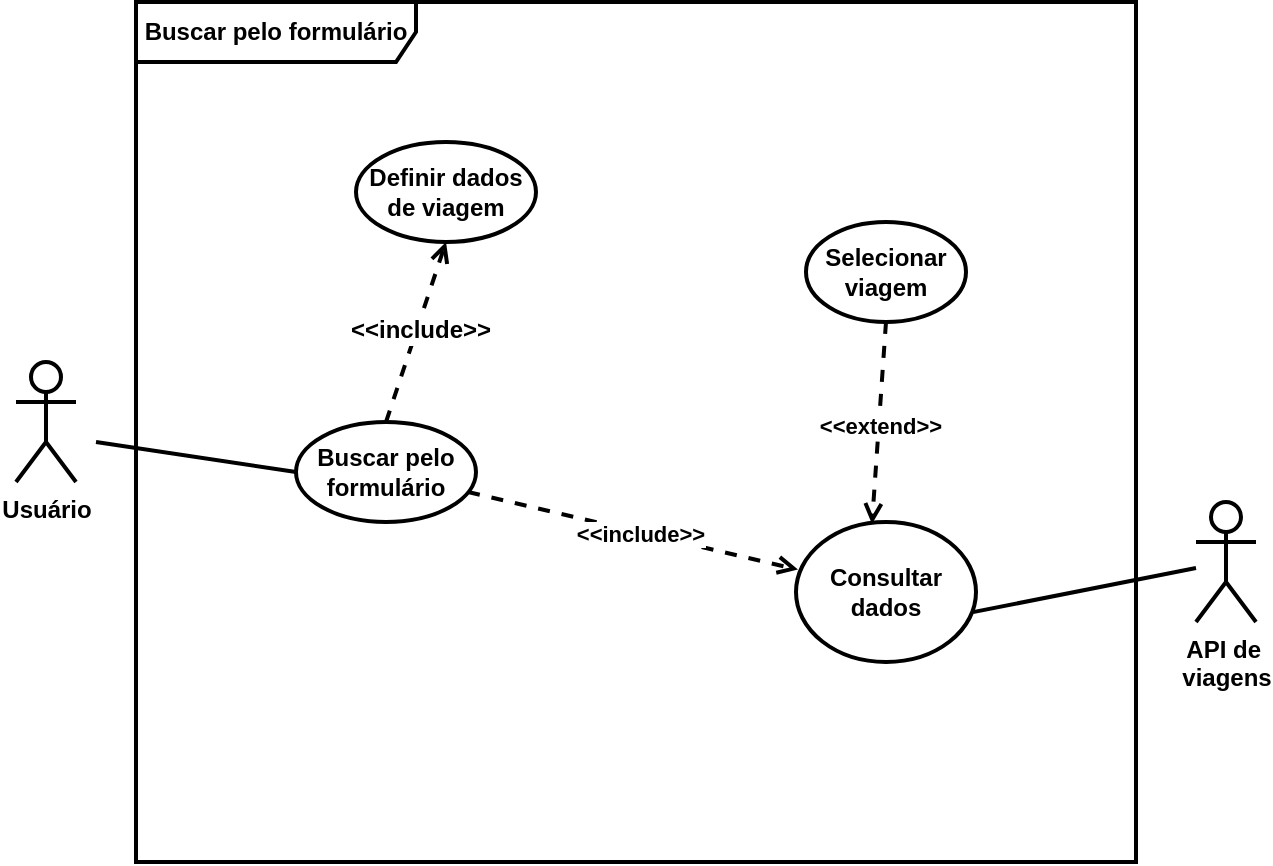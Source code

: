 <mxfile version="27.1.5">
  <diagram name="Página-1" id="1f0ELAvN3aSWhIqKfsOz">
    <mxGraphModel grid="1" page="1" gridSize="10" guides="1" tooltips="1" connect="1" arrows="1" fold="1" pageScale="1" pageWidth="827" pageHeight="1169" math="0" shadow="0">
      <root>
        <mxCell id="0" />
        <mxCell id="1" parent="0" />
        <mxCell id="yDA1QNW94nW4_V0DOe6r-1" value="Usuário" style="shape=umlActor;verticalLabelPosition=bottom;verticalAlign=top;html=1;outlineConnect=0;fontStyle=1;strokeWidth=2;" vertex="1" parent="1">
          <mxGeometry x="110" y="210" width="30" height="60" as="geometry" />
        </mxCell>
        <mxCell id="yDA1QNW94nW4_V0DOe6r-7" value="Buscar pelo formulário" style="ellipse;whiteSpace=wrap;html=1;fontStyle=1;strokeWidth=2;" vertex="1" parent="1">
          <mxGeometry x="250" y="240" width="90" height="50" as="geometry" />
        </mxCell>
        <mxCell id="yDA1QNW94nW4_V0DOe6r-11" style="edgeStyle=none;rounded=0;orthogonalLoop=1;jettySize=auto;html=1;exitX=0;exitY=0.5;exitDx=0;exitDy=0;endArrow=none;startFill=0;strokeWidth=2;fontStyle=1" edge="1" parent="1" source="yDA1QNW94nW4_V0DOe6r-7">
          <mxGeometry relative="1" as="geometry">
            <mxPoint x="150" y="250" as="targetPoint" />
            <Array as="points" />
          </mxGeometry>
        </mxCell>
        <mxCell id="yDA1QNW94nW4_V0DOe6r-26" style="edgeStyle=none;rounded=0;orthogonalLoop=1;jettySize=auto;html=1;exitX=0.5;exitY=1;exitDx=0;exitDy=0;entryX=0.422;entryY=0.014;entryDx=0;entryDy=0;dashed=1;endArrow=open;endFill=0;strokeWidth=2;fontStyle=1;entryPerimeter=0;" edge="1" parent="1" source="yDA1QNW94nW4_V0DOe6r-18" target="BX4bzAzIHX8VgoCKPoSf-22">
          <mxGeometry relative="1" as="geometry">
            <mxPoint x="520" y="175" as="targetPoint" />
          </mxGeometry>
        </mxCell>
        <mxCell id="yDA1QNW94nW4_V0DOe6r-36" value="&lt;font&gt;&amp;lt;&amp;lt;extend&amp;gt;&amp;gt;&lt;/font&gt;" style="edgeLabel;html=1;align=center;verticalAlign=middle;resizable=0;points=[];fontStyle=1" vertex="1" connectable="0" parent="yDA1QNW94nW4_V0DOe6r-26">
          <mxGeometry x="0.021" relative="1" as="geometry">
            <mxPoint as="offset" />
          </mxGeometry>
        </mxCell>
        <mxCell id="yDA1QNW94nW4_V0DOe6r-18" value="Selecionar viagem" style="ellipse;whiteSpace=wrap;html=1;fontStyle=1;strokeWidth=2;" vertex="1" parent="1">
          <mxGeometry x="505" y="140" width="80" height="50" as="geometry" />
        </mxCell>
        <mxCell id="BX4bzAzIHX8VgoCKPoSf-1" value="API de&amp;nbsp;&lt;div&gt;viagens&lt;/div&gt;" style="shape=umlActor;verticalLabelPosition=bottom;verticalAlign=top;html=1;outlineConnect=0;fontStyle=1;strokeWidth=2;" vertex="1" parent="1">
          <mxGeometry x="700" y="280" width="30" height="60" as="geometry" />
        </mxCell>
        <mxCell id="BX4bzAzIHX8VgoCKPoSf-22" value="Consultar dados" style="ellipse;whiteSpace=wrap;html=1;fontStyle=1;strokeWidth=2;" vertex="1" parent="1">
          <mxGeometry x="500" y="290" width="90" height="70" as="geometry" />
        </mxCell>
        <mxCell id="BX4bzAzIHX8VgoCKPoSf-23" value="" style="endArrow=none;html=1;rounded=0;exitX=0.983;exitY=0.644;exitDx=0;exitDy=0;exitPerimeter=0;strokeWidth=2;fontStyle=1" edge="1" parent="1" source="BX4bzAzIHX8VgoCKPoSf-22" target="BX4bzAzIHX8VgoCKPoSf-1">
          <mxGeometry width="50" height="50" relative="1" as="geometry">
            <mxPoint x="540" y="270" as="sourcePoint" />
            <mxPoint x="680" y="320" as="targetPoint" />
          </mxGeometry>
        </mxCell>
        <mxCell id="BX4bzAzIHX8VgoCKPoSf-27" style="edgeStyle=none;rounded=0;orthogonalLoop=1;jettySize=auto;html=1;entryX=0.011;entryY=0.34;entryDx=0;entryDy=0;exitX=0.956;exitY=0.7;exitDx=0;exitDy=0;dashed=1;entryPerimeter=0;exitPerimeter=0;endArrow=open;endFill=0;strokeWidth=2;fontStyle=1" edge="1" parent="1" source="yDA1QNW94nW4_V0DOe6r-7" target="BX4bzAzIHX8VgoCKPoSf-22">
          <mxGeometry relative="1" as="geometry">
            <mxPoint x="400" y="244" as="sourcePoint" />
            <mxPoint x="420" y="180" as="targetPoint" />
          </mxGeometry>
        </mxCell>
        <mxCell id="BX4bzAzIHX8VgoCKPoSf-28" value="&lt;font&gt;&amp;lt;&amp;lt;include&amp;gt;&amp;gt;&lt;/font&gt;" style="edgeLabel;html=1;align=center;verticalAlign=middle;resizable=0;points=[];fontStyle=1" connectable="0" vertex="1" parent="BX4bzAzIHX8VgoCKPoSf-27">
          <mxGeometry x="0.041" y="-1" relative="1" as="geometry">
            <mxPoint as="offset" />
          </mxGeometry>
        </mxCell>
        <mxCell id="HXo4Sst546qTcKS0ilAi-3" value="Definir dados de viagem" style="ellipse;whiteSpace=wrap;html=1;fontStyle=1;strokeWidth=2;" vertex="1" parent="1">
          <mxGeometry x="280" y="100" width="90" height="50" as="geometry" />
        </mxCell>
        <mxCell id="HXo4Sst546qTcKS0ilAi-9" style="edgeStyle=none;rounded=0;orthogonalLoop=1;jettySize=auto;html=1;exitX=0.5;exitY=0;exitDx=0;exitDy=0;dashed=1;entryX=0.5;entryY=1;entryDx=0;entryDy=0;endArrow=open;endFill=0;strokeWidth=2;fontStyle=1" edge="1" parent="1" source="yDA1QNW94nW4_V0DOe6r-7" target="HXo4Sst546qTcKS0ilAi-3">
          <mxGeometry relative="1" as="geometry">
            <mxPoint x="351" y="150" as="sourcePoint" />
            <mxPoint x="490" y="219" as="targetPoint" />
          </mxGeometry>
        </mxCell>
        <mxCell id="HXo4Sst546qTcKS0ilAi-10" value="&lt;font style=&quot;font-size: 12px;&quot;&gt;&amp;lt;&amp;lt;include&amp;gt;&amp;gt;&lt;/font&gt;" style="edgeLabel;html=1;align=center;verticalAlign=middle;resizable=0;points=[];fontStyle=1" connectable="0" vertex="1" parent="HXo4Sst546qTcKS0ilAi-9">
          <mxGeometry x="0.041" y="-1" relative="1" as="geometry">
            <mxPoint as="offset" />
          </mxGeometry>
        </mxCell>
        <mxCell id="lusH6UJEIYTryQgws4bf-1" value="Buscar pelo formulário" style="shape=umlFrame;whiteSpace=wrap;html=1;pointerEvents=0;width=140;height=30;strokeWidth=2;fontStyle=1" vertex="1" parent="1">
          <mxGeometry x="170" y="30" width="500" height="430" as="geometry" />
        </mxCell>
      </root>
    </mxGraphModel>
  </diagram>
</mxfile>
